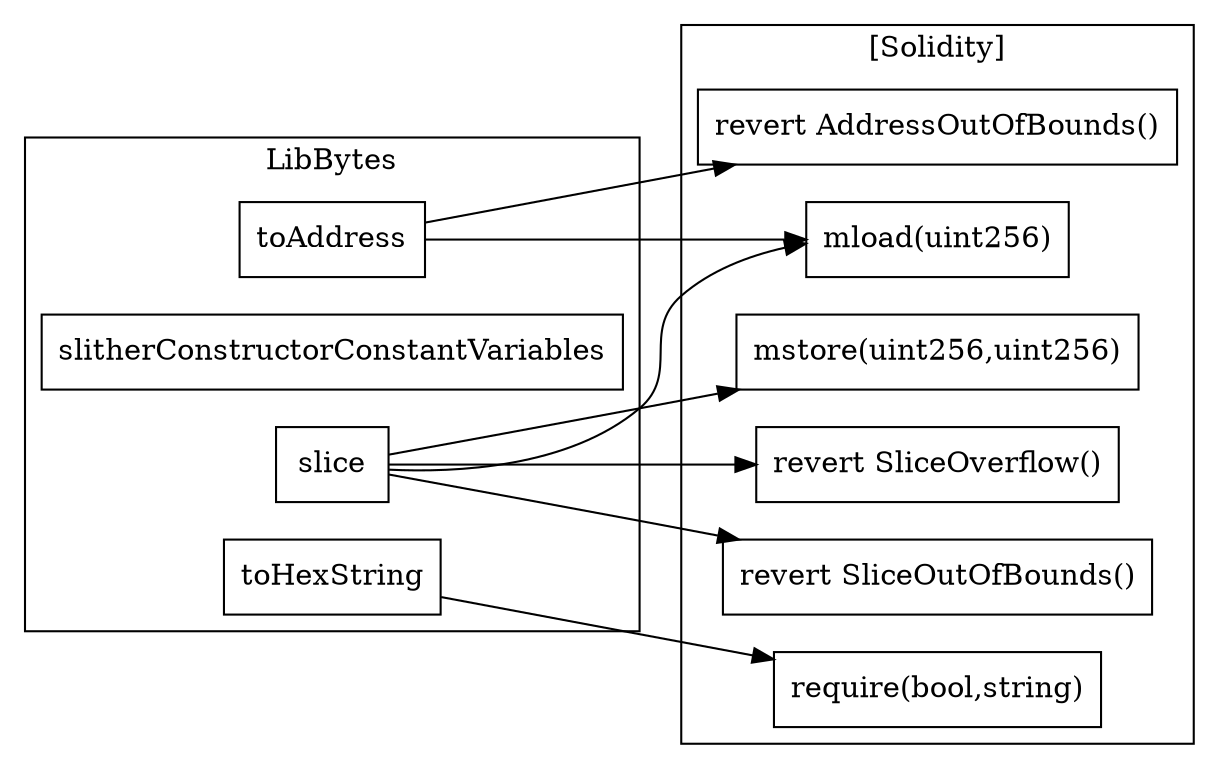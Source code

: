 strict digraph {
rankdir="LR"
node [shape=box]
subgraph cluster_215_LibBytes {
label = "LibBytes"
"215_toAddress" [label="toAddress"]
"215_slitherConstructorConstantVariables" [label="slitherConstructorConstantVariables"]
"215_slice" [label="slice"]
"215_toHexString" [label="toHexString"]
}subgraph cluster_solidity {
label = "[Solidity]"
"revert SliceOverflow()" 
"revert SliceOutOfBounds()" 
"revert AddressOutOfBounds()" 
"mload(uint256)" 
"mstore(uint256,uint256)" 
"require(bool,string)" 
"215_slice" -> "revert SliceOutOfBounds()"
"215_slice" -> "revert SliceOverflow()"
"215_slice" -> "mstore(uint256,uint256)"
"215_toAddress" -> "mload(uint256)"
"215_toHexString" -> "require(bool,string)"
"215_toAddress" -> "revert AddressOutOfBounds()"
"215_slice" -> "mload(uint256)"
}
}